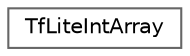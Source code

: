 digraph "Graphical Class Hierarchy"
{
 // LATEX_PDF_SIZE
  bgcolor="transparent";
  edge [fontname=Helvetica,fontsize=10,labelfontname=Helvetica,labelfontsize=10];
  node [fontname=Helvetica,fontsize=10,shape=box,height=0.2,width=0.4];
  rankdir="LR";
  Node0 [id="Node000000",label="TfLiteIntArray",height=0.2,width=0.4,color="grey40", fillcolor="white", style="filled",URL="$struct_tf_lite_int_array.html",tooltip=" "];
}
